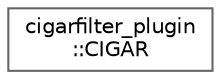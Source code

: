 digraph "Graphical Class Hierarchy"
{
 // LATEX_PDF_SIZE
  bgcolor="transparent";
  edge [fontname=Helvetica,fontsize=10,labelfontname=Helvetica,labelfontsize=10];
  node [fontname=Helvetica,fontsize=10,shape=box,height=0.2,width=0.4];
  rankdir="LR";
  Node0 [id="Node000000",label="cigarfilter_plugin\l::CIGAR",height=0.2,width=0.4,color="grey40", fillcolor="white", style="filled",URL="$structcigarfilter__plugin_1_1CIGAR.html",tooltip="A simple struct to store the informations parsed from a CIGAR string."];
}
